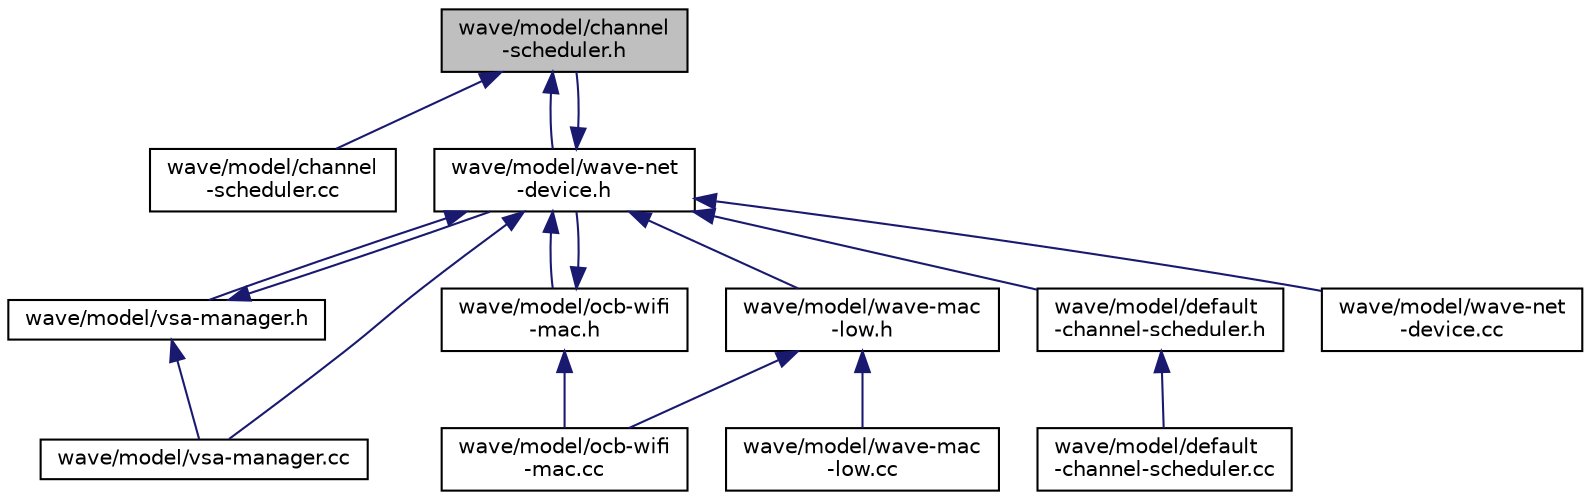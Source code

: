 digraph "wave/model/channel-scheduler.h"
{
  edge [fontname="Helvetica",fontsize="10",labelfontname="Helvetica",labelfontsize="10"];
  node [fontname="Helvetica",fontsize="10",shape=record];
  Node1 [label="wave/model/channel\l-scheduler.h",height=0.2,width=0.4,color="black", fillcolor="grey75", style="filled", fontcolor="black"];
  Node1 -> Node2 [dir="back",color="midnightblue",fontsize="10",style="solid"];
  Node2 [label="wave/model/channel\l-scheduler.cc",height=0.2,width=0.4,color="black", fillcolor="white", style="filled",URL="$db/d09/channel-scheduler_8cc.html"];
  Node1 -> Node3 [dir="back",color="midnightblue",fontsize="10",style="solid"];
  Node3 [label="wave/model/wave-net\l-device.h",height=0.2,width=0.4,color="black", fillcolor="white", style="filled",URL="$da/d7b/wave-net-device_8h.html"];
  Node3 -> Node1 [dir="back",color="midnightblue",fontsize="10",style="solid"];
  Node3 -> Node4 [dir="back",color="midnightblue",fontsize="10",style="solid"];
  Node4 [label="wave/model/ocb-wifi\l-mac.h",height=0.2,width=0.4,color="black", fillcolor="white", style="filled",URL="$d1/d6c/ocb-wifi-mac_8h.html"];
  Node4 -> Node3 [dir="back",color="midnightblue",fontsize="10",style="solid"];
  Node4 -> Node5 [dir="back",color="midnightblue",fontsize="10",style="solid"];
  Node5 [label="wave/model/ocb-wifi\l-mac.cc",height=0.2,width=0.4,color="black", fillcolor="white", style="filled",URL="$d8/d49/ocb-wifi-mac_8cc.html"];
  Node3 -> Node6 [dir="back",color="midnightblue",fontsize="10",style="solid"];
  Node6 [label="wave/model/vsa-manager.h",height=0.2,width=0.4,color="black", fillcolor="white", style="filled",URL="$da/d40/vsa-manager_8h.html"];
  Node6 -> Node3 [dir="back",color="midnightblue",fontsize="10",style="solid"];
  Node6 -> Node7 [dir="back",color="midnightblue",fontsize="10",style="solid"];
  Node7 [label="wave/model/vsa-manager.cc",height=0.2,width=0.4,color="black", fillcolor="white", style="filled",URL="$db/d8d/vsa-manager_8cc.html"];
  Node3 -> Node8 [dir="back",color="midnightblue",fontsize="10",style="solid"];
  Node8 [label="wave/model/default\l-channel-scheduler.h",height=0.2,width=0.4,color="black", fillcolor="white", style="filled",URL="$d5/d6d/default-channel-scheduler_8h.html"];
  Node8 -> Node9 [dir="back",color="midnightblue",fontsize="10",style="solid"];
  Node9 [label="wave/model/default\l-channel-scheduler.cc",height=0.2,width=0.4,color="black", fillcolor="white", style="filled",URL="$db/d0a/default-channel-scheduler_8cc.html"];
  Node3 -> Node10 [dir="back",color="midnightblue",fontsize="10",style="solid"];
  Node10 [label="wave/model/wave-mac\l-low.h",height=0.2,width=0.4,color="black", fillcolor="white", style="filled",URL="$de/dc2/wave-mac-low_8h.html"];
  Node10 -> Node5 [dir="back",color="midnightblue",fontsize="10",style="solid"];
  Node10 -> Node11 [dir="back",color="midnightblue",fontsize="10",style="solid"];
  Node11 [label="wave/model/wave-mac\l-low.cc",height=0.2,width=0.4,color="black", fillcolor="white", style="filled",URL="$d1/d22/wave-mac-low_8cc.html"];
  Node3 -> Node7 [dir="back",color="midnightblue",fontsize="10",style="solid"];
  Node3 -> Node12 [dir="back",color="midnightblue",fontsize="10",style="solid"];
  Node12 [label="wave/model/wave-net\l-device.cc",height=0.2,width=0.4,color="black", fillcolor="white", style="filled",URL="$d2/d14/wave-net-device_8cc.html"];
}
